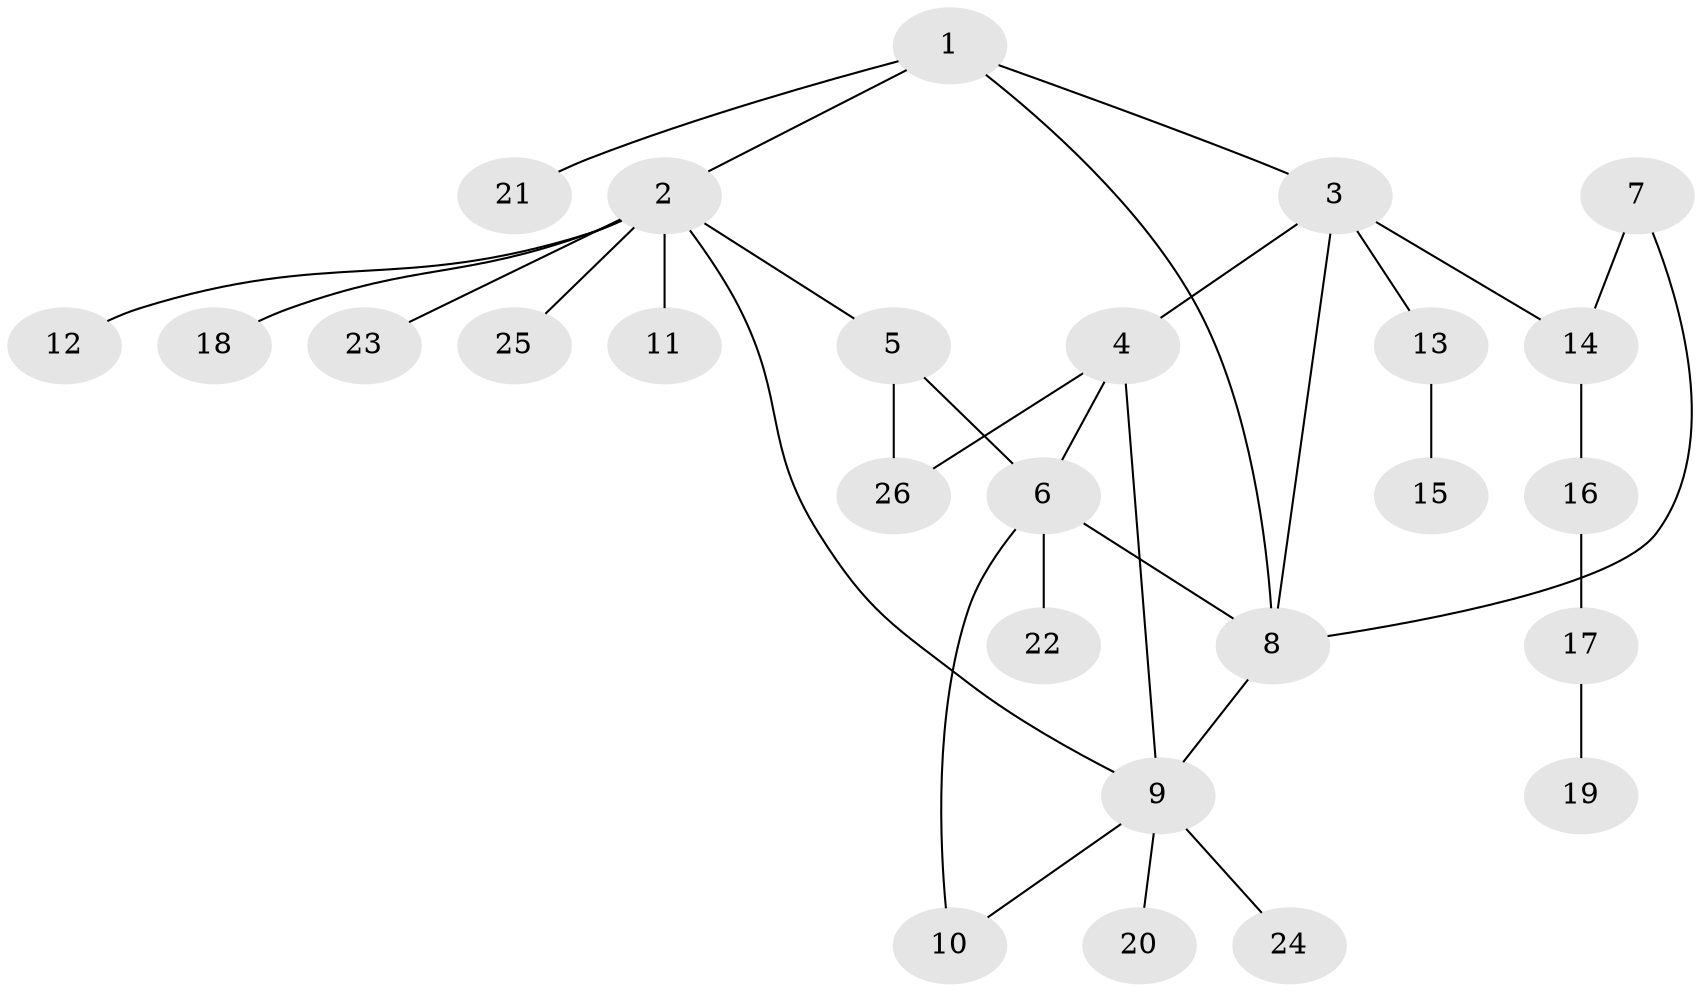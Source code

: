 // original degree distribution, {4: 0.0625, 9: 0.020833333333333332, 7: 0.020833333333333332, 8: 0.041666666666666664, 3: 0.08333333333333333, 5: 0.020833333333333332, 1: 0.5208333333333334, 2: 0.20833333333333334, 6: 0.020833333333333332}
// Generated by graph-tools (version 1.1) at 2025/37/03/09/25 02:37:32]
// undirected, 26 vertices, 33 edges
graph export_dot {
graph [start="1"]
  node [color=gray90,style=filled];
  1;
  2;
  3;
  4;
  5;
  6;
  7;
  8;
  9;
  10;
  11;
  12;
  13;
  14;
  15;
  16;
  17;
  18;
  19;
  20;
  21;
  22;
  23;
  24;
  25;
  26;
  1 -- 2 [weight=1.0];
  1 -- 3 [weight=1.0];
  1 -- 8 [weight=1.0];
  1 -- 21 [weight=1.0];
  2 -- 5 [weight=1.0];
  2 -- 9 [weight=1.0];
  2 -- 11 [weight=1.0];
  2 -- 12 [weight=1.0];
  2 -- 18 [weight=1.0];
  2 -- 23 [weight=1.0];
  2 -- 25 [weight=1.0];
  3 -- 4 [weight=3.0];
  3 -- 8 [weight=1.0];
  3 -- 13 [weight=1.0];
  3 -- 14 [weight=1.0];
  4 -- 6 [weight=1.0];
  4 -- 9 [weight=1.0];
  4 -- 26 [weight=1.0];
  5 -- 6 [weight=1.0];
  5 -- 26 [weight=1.0];
  6 -- 8 [weight=3.0];
  6 -- 10 [weight=1.0];
  6 -- 22 [weight=1.0];
  7 -- 8 [weight=1.0];
  7 -- 14 [weight=1.0];
  8 -- 9 [weight=2.0];
  9 -- 10 [weight=1.0];
  9 -- 20 [weight=1.0];
  9 -- 24 [weight=1.0];
  13 -- 15 [weight=1.0];
  14 -- 16 [weight=3.0];
  16 -- 17 [weight=1.0];
  17 -- 19 [weight=1.0];
}

